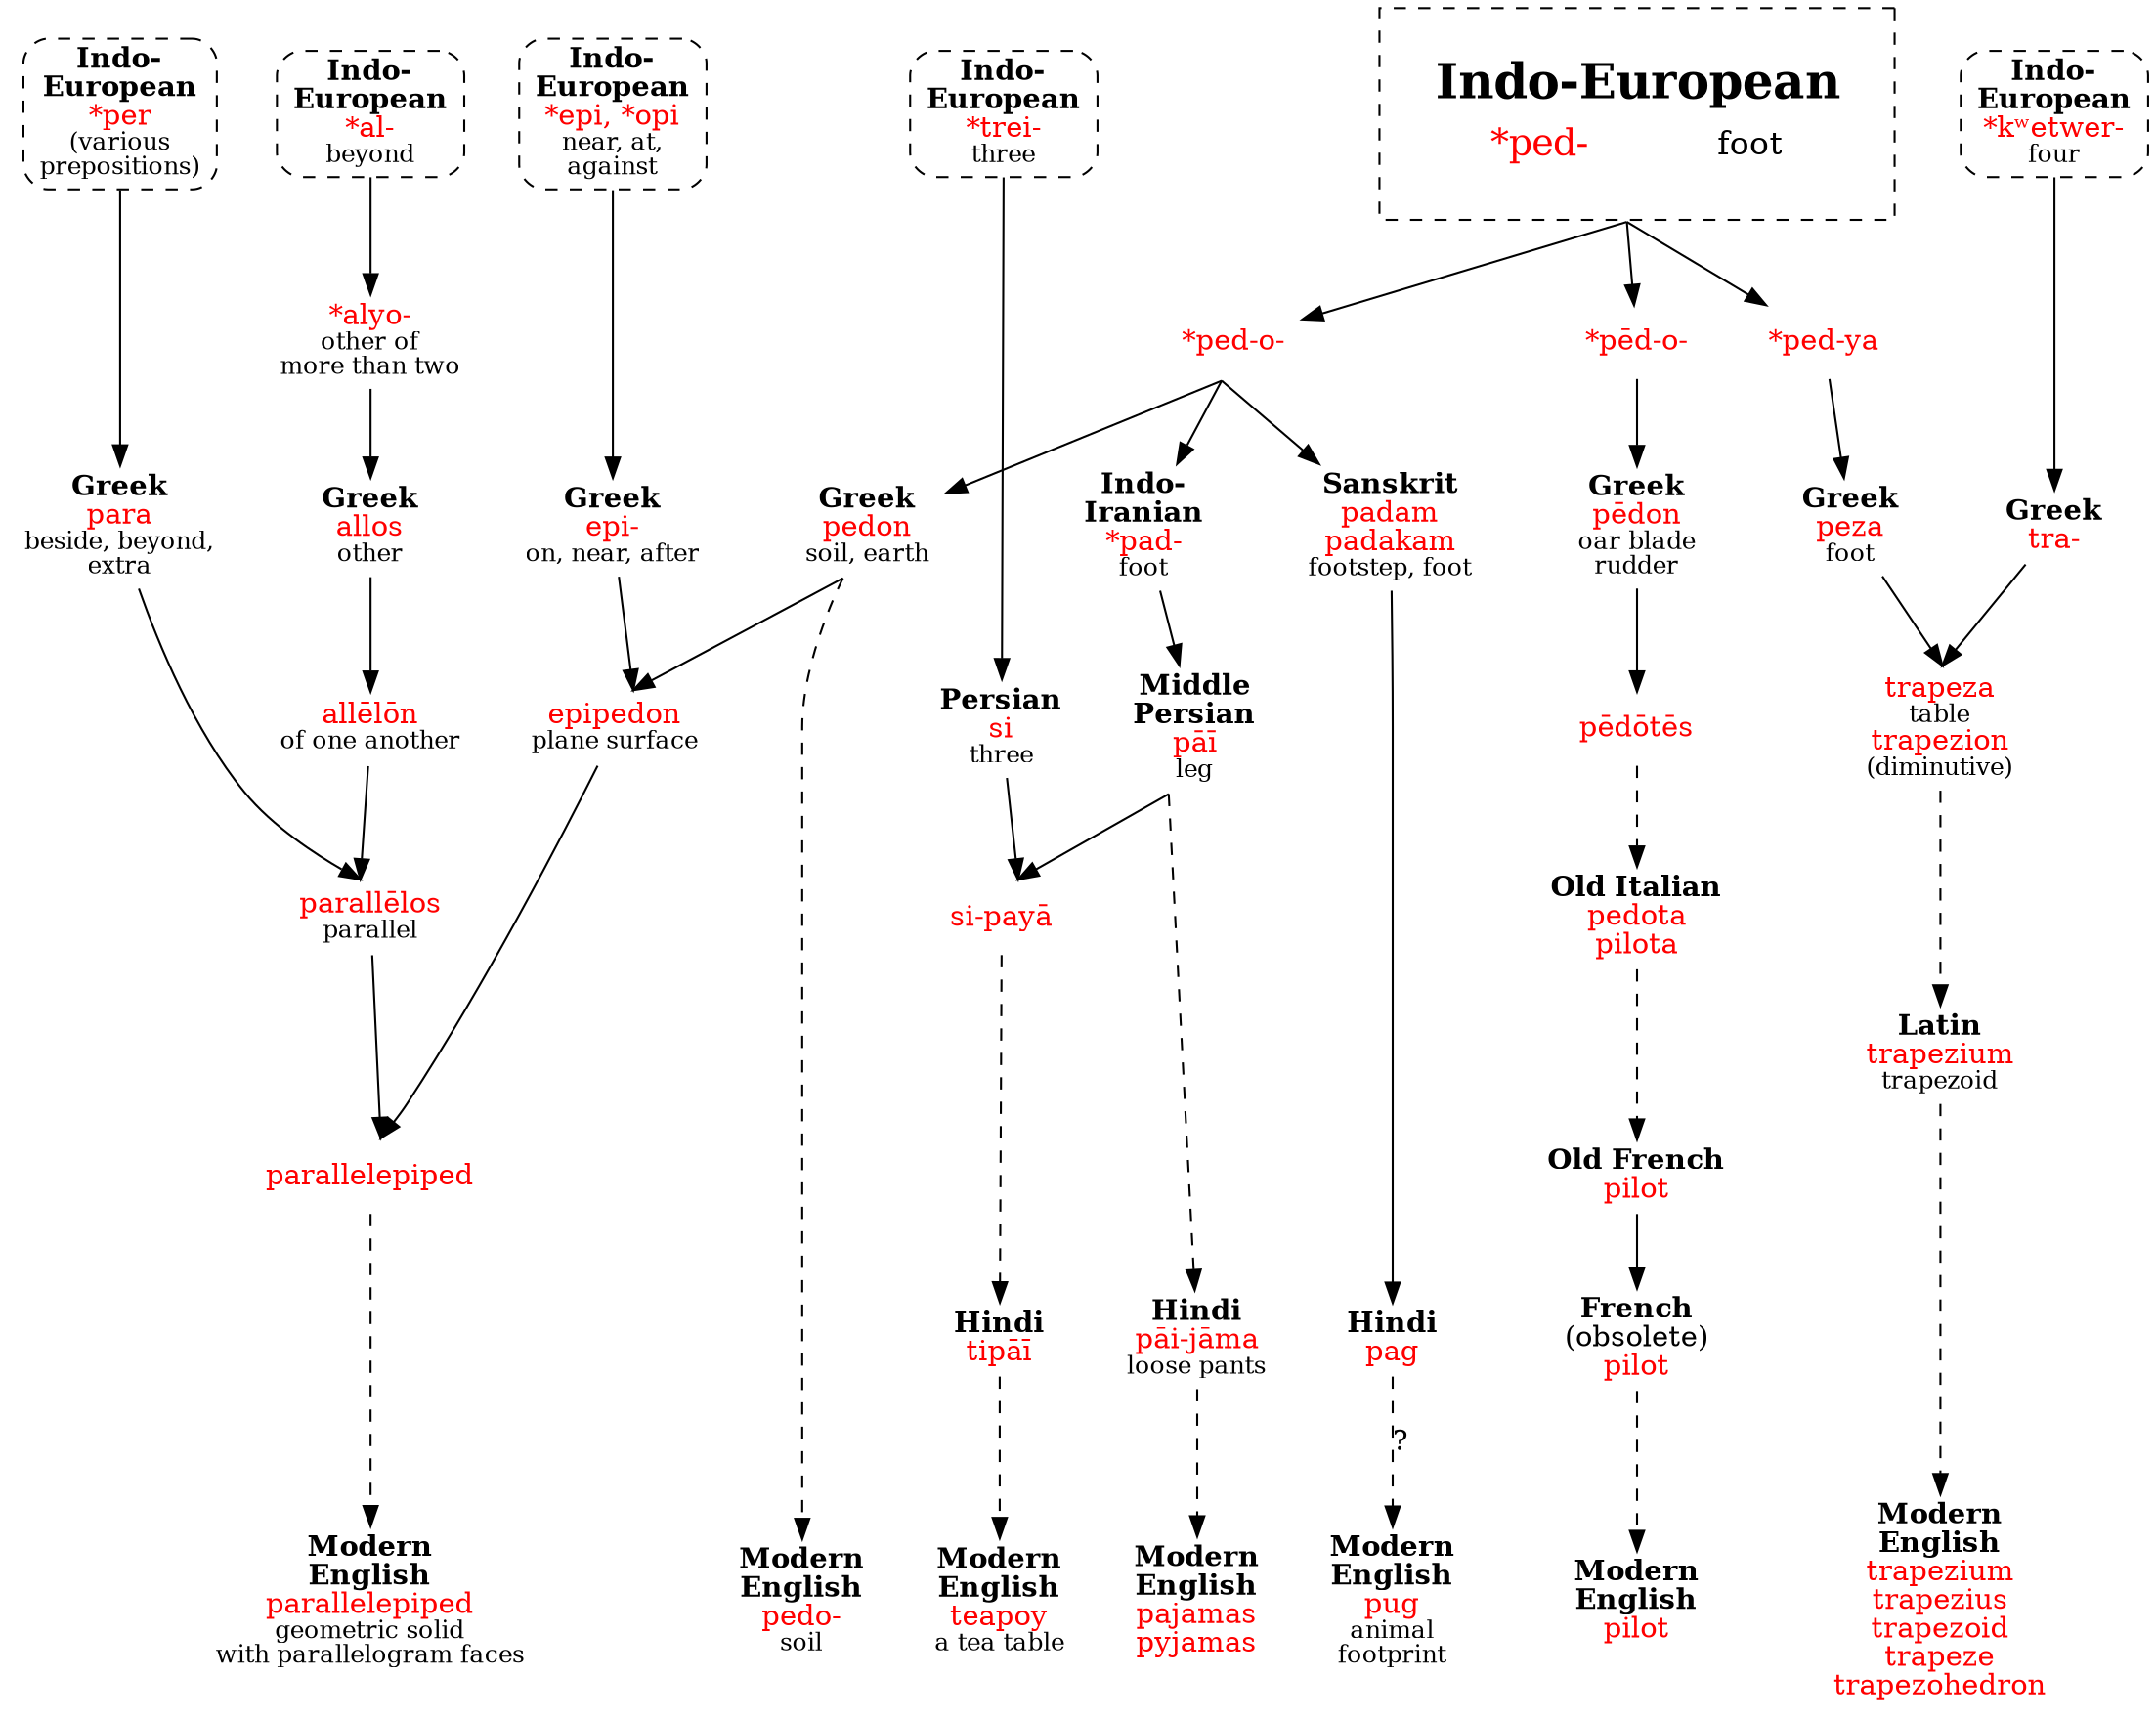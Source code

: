 strict digraph {
/* sources: AHD */
node [shape=none]
ped [label=<<table border="0"><tr><td colspan="2"><font point-size="24"><b>Indo-European</b></font></td></tr><tr><td><font point-size="18" color="red">*ped-</font></td><td><font point-size="16">foot</font></td></tr></table>> tooltip="Indo-European \"*ped-\" foot" shape=rect style=dashed peripheries=1 margin=.3 URL="ped-foot0.svg"]
pedya [label=<<font color="red">*ped-ya</font>>]
pedo [label=<<font color="red">*ped-o-</font>>]
peedo [label=<<font color="red">*pēd-o-</font>>]
ped -> { pedya pedo peedo rank=same } [sametail=1]
/* omitted: podzol (Russ, refers to ghel- but not listed there), diapedesis (bio), cyprepedium (orchid) */

/* trapez- */
pezaG [label=<<b>Greek</b><br/><font color="red">peza</font><br/><font point-size="12">foot</font>>]
trapezaG [label=<<font color="red">trapeza</font><br/><font point-size="12">table</font><br/><font color="red">trapezion</font><br/><font point-size="12">(diminutive)</font>>]
trapeziumL [label=<<b>Latin</b><br/><font color="red">trapezium</font><br/><font point-size="12">trapezoid</font>>]
trapezium [label=<<b>Modern<br/>English</b><br/><font color="red">trapezium<br/>trapezius<br/>trapezoid<br/>trapeze<br/>trapezohedron</font>>]
kwetwerIE [label=<<b>Indo-<br/>European</b><br/><font color="red">*kʷetwer-</font><br/><font point-size="12">four</font>> shape=box style="dashed,rounded" URL="kwetwer-four3.svg"]
traG [label=<<b>Greek</b><br/><font color="red">tra-</font>>]
kwetwerIE -> traG
traG -> trapezaG [samehead=1]
pedya -> pezaG
pezaG -> trapezaG [samehead=1]
trapezaG -> trapeziumL -> trapezium [style=dashed]

/* pedo- */
pedonG [label=<<b>Greek</b><br/><font color="red">pedon</font><br/><font point-size="12">soil, earth</font>>]
pedoE [label=<<b>Modern<br/>English</b><br/><font color="red">pedo-</font><br/><font point-size="12">soil</font>>]
pedo -> pedonG [sametail=1]
pedonG -> pedoE [style=dashed sametail=1]
/* link to other pedo-? */

/* parallelepiped */
epiIE [label=<<b>Indo-<br/>European</b><br/><font color="red">*epi, *opi</font><br/><font point-size="12">near, at,<br/>against</font>> shape=box style="dashed,rounded" URL="epi-near.svg"]
epiG [label=<<b>Greek</b><br/><font color="red">epi-</font><br/><font point-size="12">on, near, after</font>>]
epipedonG [label=<<font color="red">epipedon</font><br/><font point-size="12">plane surface</font>>]
epiIE -> epiG
epiG -> epipedonG [samehead=1]
pedonG -> epipedonG [samehead=1 sametail=1]
perIE [label=<<b>Indo-<br/>European</b><br/><font color="red">*per</font><br/><font point-size="12">(various<br/>prepositions)</font>> shape=box style="dashed,rounded" URL="per-pre.svg"]
paraG [label=<<b>Greek</b><br/><font color="red">para</font><br/><font point-size="12">beside, beyond,<br/>extra</font>>]
perIE -> paraG
alIE [label=<<b>Indo-<br/>European</b><br/><font color="red">*al-</font><br/><font point-size="12">beyond</font>> shape=box style="dashed,rounded" URL="al-beyond.svg"] // not yet made
alyoIE [label=<<font color="red">*alyo-</font><br/><font point-size="12">other of<br/>more than two</font>>]
allosG [label=<<b>Greek</b><br/><font color="red">allos</font><br/><font point-size="12">other</font>>]
allelonG [label=<<font color="red">allēlōn</font><br/><font point-size="12">of one another</font>>]
alIE -> alyoIE -> allosG -> allelonG
parallelosG [label=<<font color="red">parallēlos</font><br/><font point-size="12">parallel</font>>]
parapedG [label=<<font color="red">parallelepiped</font>>]
parapedE [label=<<b>Modern<br/>English</b><br/><font color="red">parallelepiped</font><br/><font point-size="12">geometric solid<br/>with parallelogram faces</font>>]
paraG -> parallelosG [samehead=1]
allelonG -> parallelosG [samehead=1]
parallelosG -> parapedG [samehead=1]
epipedonG -> parapedG [samehead=1]
parapedG -> parapedE [style=dashed]

/* pug; omitted: pie, pice (money) */
padamS [label=<<b>Sanskrit</b><br/><font color="red">padam<br/>padakam</font><br/><font point-size="12">footstep, foot</font>>]
pagH [label=<<b>Hindi</b><br/><font color="red">pag</font>>]
pug [label=<<b>Modern<br/>English</b><br/><font color="red">pug</font><br/><font point-size="12">animal<br/>footprint</font>>]
pedo -> padamS [sametail=1]
padamS -> pagH
pagH -> pug [style=dashed label="?"] // "prob."

/* pajamas */
padII [label=<<b>Indo-<br/>Iranian</b><br/><font color="red">*pad-</font><br/><font point-size="12">foot</font>>]
paiMP [label=<<b>Middle<br/>Persian</b><br/><font color="red">pāī</font><br/><font point-size="12">leg</font>>] // and Pers
paijamaH [label=<<b>Hindi</b><br/><font color="red">pāi-jāma</font><br/><font point-size="12">loose pants</font>>]
// paejamaU [label=<<b></b><br/><font color="red">pāe-jāma</font><br/><font point-size="12">leg garment</font>>]
pajamas [label=<<b>Modern<br/>English</b><br/><font color="red">pajamas<br/>pyjamas</font>>]
pedo -> padII [sametail=1]
padII -> paiMP
paiMP -> paijamaH [style=dashed sametail=1]
paijamaH -> pajamas [style=dashed] // or paejamaU
// pers jāmah "garment"

/* teapoy */
treiIE [label=<<b>Indo-<br/>European</b><br/><font color="red">*trei-</font><br/><font point-size="12">three</font>> shape=box style="dashed,rounded" URL="trei-three2.svg"]
siP [label=<<b>Persian</b><br/><font color="red">si</font><br/><font point-size="12">three</font>>]
sipayaP [label=<<font color="red">si-payā</font>>]
tipaiH [label=<<b>Hindi</b><br/><font color="red">tipāī</font>>]
teapoy [label=<<b>Modern<br/>English</b><br/><font color="red">teapoy</font><br/><font point-size="12">a tea table</font>>]
treiIE -> siP
siP -> sipayaP [samehead=1]
paiMP -> sipayaP [samehead=1 sametail=1]
sipayaP -> tipaiH [style=dashed] // influenced by H tir "three"
tipaiH -> teapoy [style=dashed] // doubtless influenced by "tea"

/* pilot */
peedonG [label=<<b>Greek</b><br/><font color="red">pēdon</font><br/><font point-size="12">oar blade<br/>rudder</font>>]
pedotesG [label=<<font color="red">pēdōtēs</font>>] // Med.
pedotaOI [label=<<b>Old Italian</b><br/><font color="red">pedota<br/>pilota</font>>] // helmsman?
pilotOF [label=<<b>Old French</b><br/><font color="red">pilot</font>>]
pilotF [label=<<b>French</b><br/>(obsolete)<br/><font color="red">pilot</font>>] // =helmsman; remove?
pilot [label=<<b>Modern<br/>English</b><br/><font color="red">pilot</font>>]
peedo -> peedonG [sametail=1]
peedonG -> pedotesG
pedotesG -> pedotaOI -> pilotOF [style=dashed]
pilotOF -> pilotF
pilotF -> pilot [style=dashed]

{ rank=same trapezium pedoE parapedE pug pajamas teapoy pilot }
{ rank=same ped kwetwerIE epiIE perIE alIE treiIE }
allosG -> allelonG -> parallelosG -> parapedG [weight=2]
{ rank=same pezaG traG pedonG paraG allosG epiG pedonG peedonG padII padamS }
siP -> sipayaP [weight=5]
{ rank=same pagH paijamaH tipaiH pilotF }
pedotaOI -> pilotOF [weight=2]
{ rank=same paraG -> allosG -> epiG -> pedonG -> padII -> padamS -> peedonG -> pezaG -> traG [style=invis] }
//{ rank=same  [stlye=invis] }
}